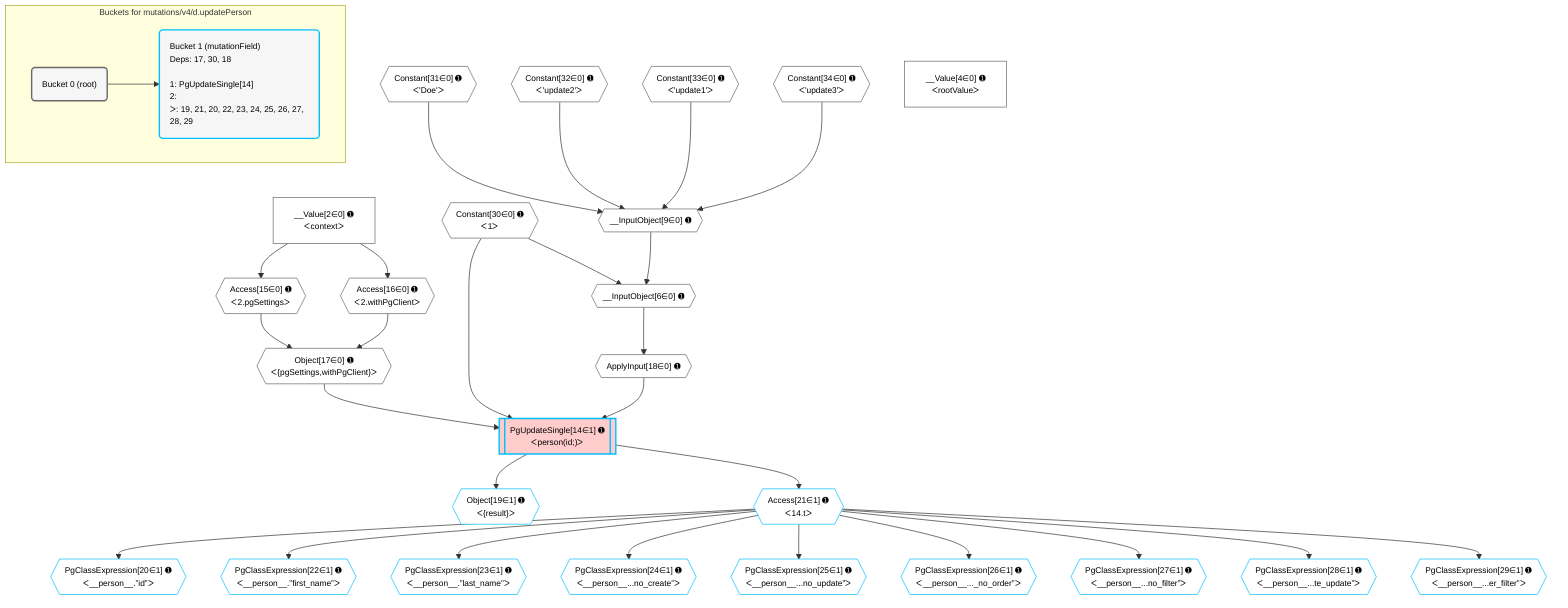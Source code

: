 %%{init: {'themeVariables': { 'fontSize': '12px'}}}%%
graph TD
    classDef path fill:#eee,stroke:#000,color:#000
    classDef plan fill:#fff,stroke-width:1px,color:#000
    classDef itemplan fill:#fff,stroke-width:2px,color:#000
    classDef unbatchedplan fill:#dff,stroke-width:1px,color:#000
    classDef sideeffectplan fill:#fcc,stroke-width:2px,color:#000
    classDef bucket fill:#f6f6f6,color:#000,stroke-width:2px,text-align:left


    %% plan dependencies
    __InputObject9{{"__InputObject[9∈0] ➊"}}:::plan
    Constant31{{"Constant[31∈0] ➊<br />ᐸ'Doe'ᐳ"}}:::plan
    Constant32{{"Constant[32∈0] ➊<br />ᐸ'update2'ᐳ"}}:::plan
    Constant33{{"Constant[33∈0] ➊<br />ᐸ'update1'ᐳ"}}:::plan
    Constant34{{"Constant[34∈0] ➊<br />ᐸ'update3'ᐳ"}}:::plan
    Constant31 & Constant32 & Constant33 & Constant34 --> __InputObject9
    __InputObject6{{"__InputObject[6∈0] ➊"}}:::plan
    Constant30{{"Constant[30∈0] ➊<br />ᐸ1ᐳ"}}:::plan
    Constant30 & __InputObject9 --> __InputObject6
    Object17{{"Object[17∈0] ➊<br />ᐸ{pgSettings,withPgClient}ᐳ"}}:::plan
    Access15{{"Access[15∈0] ➊<br />ᐸ2.pgSettingsᐳ"}}:::plan
    Access16{{"Access[16∈0] ➊<br />ᐸ2.withPgClientᐳ"}}:::plan
    Access15 & Access16 --> Object17
    __Value2["__Value[2∈0] ➊<br />ᐸcontextᐳ"]:::plan
    __Value2 --> Access15
    __Value2 --> Access16
    ApplyInput18{{"ApplyInput[18∈0] ➊"}}:::plan
    __InputObject6 --> ApplyInput18
    __Value4["__Value[4∈0] ➊<br />ᐸrootValueᐳ"]:::plan
    PgUpdateSingle14[["PgUpdateSingle[14∈1] ➊<br />ᐸperson(id;)ᐳ"]]:::sideeffectplan
    Object17 & Constant30 & ApplyInput18 --> PgUpdateSingle14
    Object19{{"Object[19∈1] ➊<br />ᐸ{result}ᐳ"}}:::plan
    PgUpdateSingle14 --> Object19
    PgClassExpression20{{"PgClassExpression[20∈1] ➊<br />ᐸ__person__.”id”ᐳ"}}:::plan
    Access21{{"Access[21∈1] ➊<br />ᐸ14.tᐳ"}}:::plan
    Access21 --> PgClassExpression20
    PgUpdateSingle14 --> Access21
    PgClassExpression22{{"PgClassExpression[22∈1] ➊<br />ᐸ__person__.”first_name”ᐳ"}}:::plan
    Access21 --> PgClassExpression22
    PgClassExpression23{{"PgClassExpression[23∈1] ➊<br />ᐸ__person__.”last_name”ᐳ"}}:::plan
    Access21 --> PgClassExpression23
    PgClassExpression24{{"PgClassExpression[24∈1] ➊<br />ᐸ__person__...no_create”ᐳ"}}:::plan
    Access21 --> PgClassExpression24
    PgClassExpression25{{"PgClassExpression[25∈1] ➊<br />ᐸ__person__...no_update”ᐳ"}}:::plan
    Access21 --> PgClassExpression25
    PgClassExpression26{{"PgClassExpression[26∈1] ➊<br />ᐸ__person__..._no_order”ᐳ"}}:::plan
    Access21 --> PgClassExpression26
    PgClassExpression27{{"PgClassExpression[27∈1] ➊<br />ᐸ__person__...no_filter”ᐳ"}}:::plan
    Access21 --> PgClassExpression27
    PgClassExpression28{{"PgClassExpression[28∈1] ➊<br />ᐸ__person__...te_update”ᐳ"}}:::plan
    Access21 --> PgClassExpression28
    PgClassExpression29{{"PgClassExpression[29∈1] ➊<br />ᐸ__person__...er_filter”ᐳ"}}:::plan
    Access21 --> PgClassExpression29

    %% define steps

    subgraph "Buckets for mutations/v4/d.updatePerson"
    Bucket0("Bucket 0 (root)"):::bucket
    classDef bucket0 stroke:#696969
    class Bucket0,__Value2,__Value4,__InputObject6,__InputObject9,Access15,Access16,Object17,ApplyInput18,Constant30,Constant31,Constant32,Constant33,Constant34 bucket0
    Bucket1("Bucket 1 (mutationField)<br />Deps: 17, 30, 18<br /><br />1: PgUpdateSingle[14]<br />2: <br />ᐳ: 19, 21, 20, 22, 23, 24, 25, 26, 27, 28, 29"):::bucket
    classDef bucket1 stroke:#00bfff
    class Bucket1,PgUpdateSingle14,Object19,PgClassExpression20,Access21,PgClassExpression22,PgClassExpression23,PgClassExpression24,PgClassExpression25,PgClassExpression26,PgClassExpression27,PgClassExpression28,PgClassExpression29 bucket1
    Bucket0 --> Bucket1
    end
